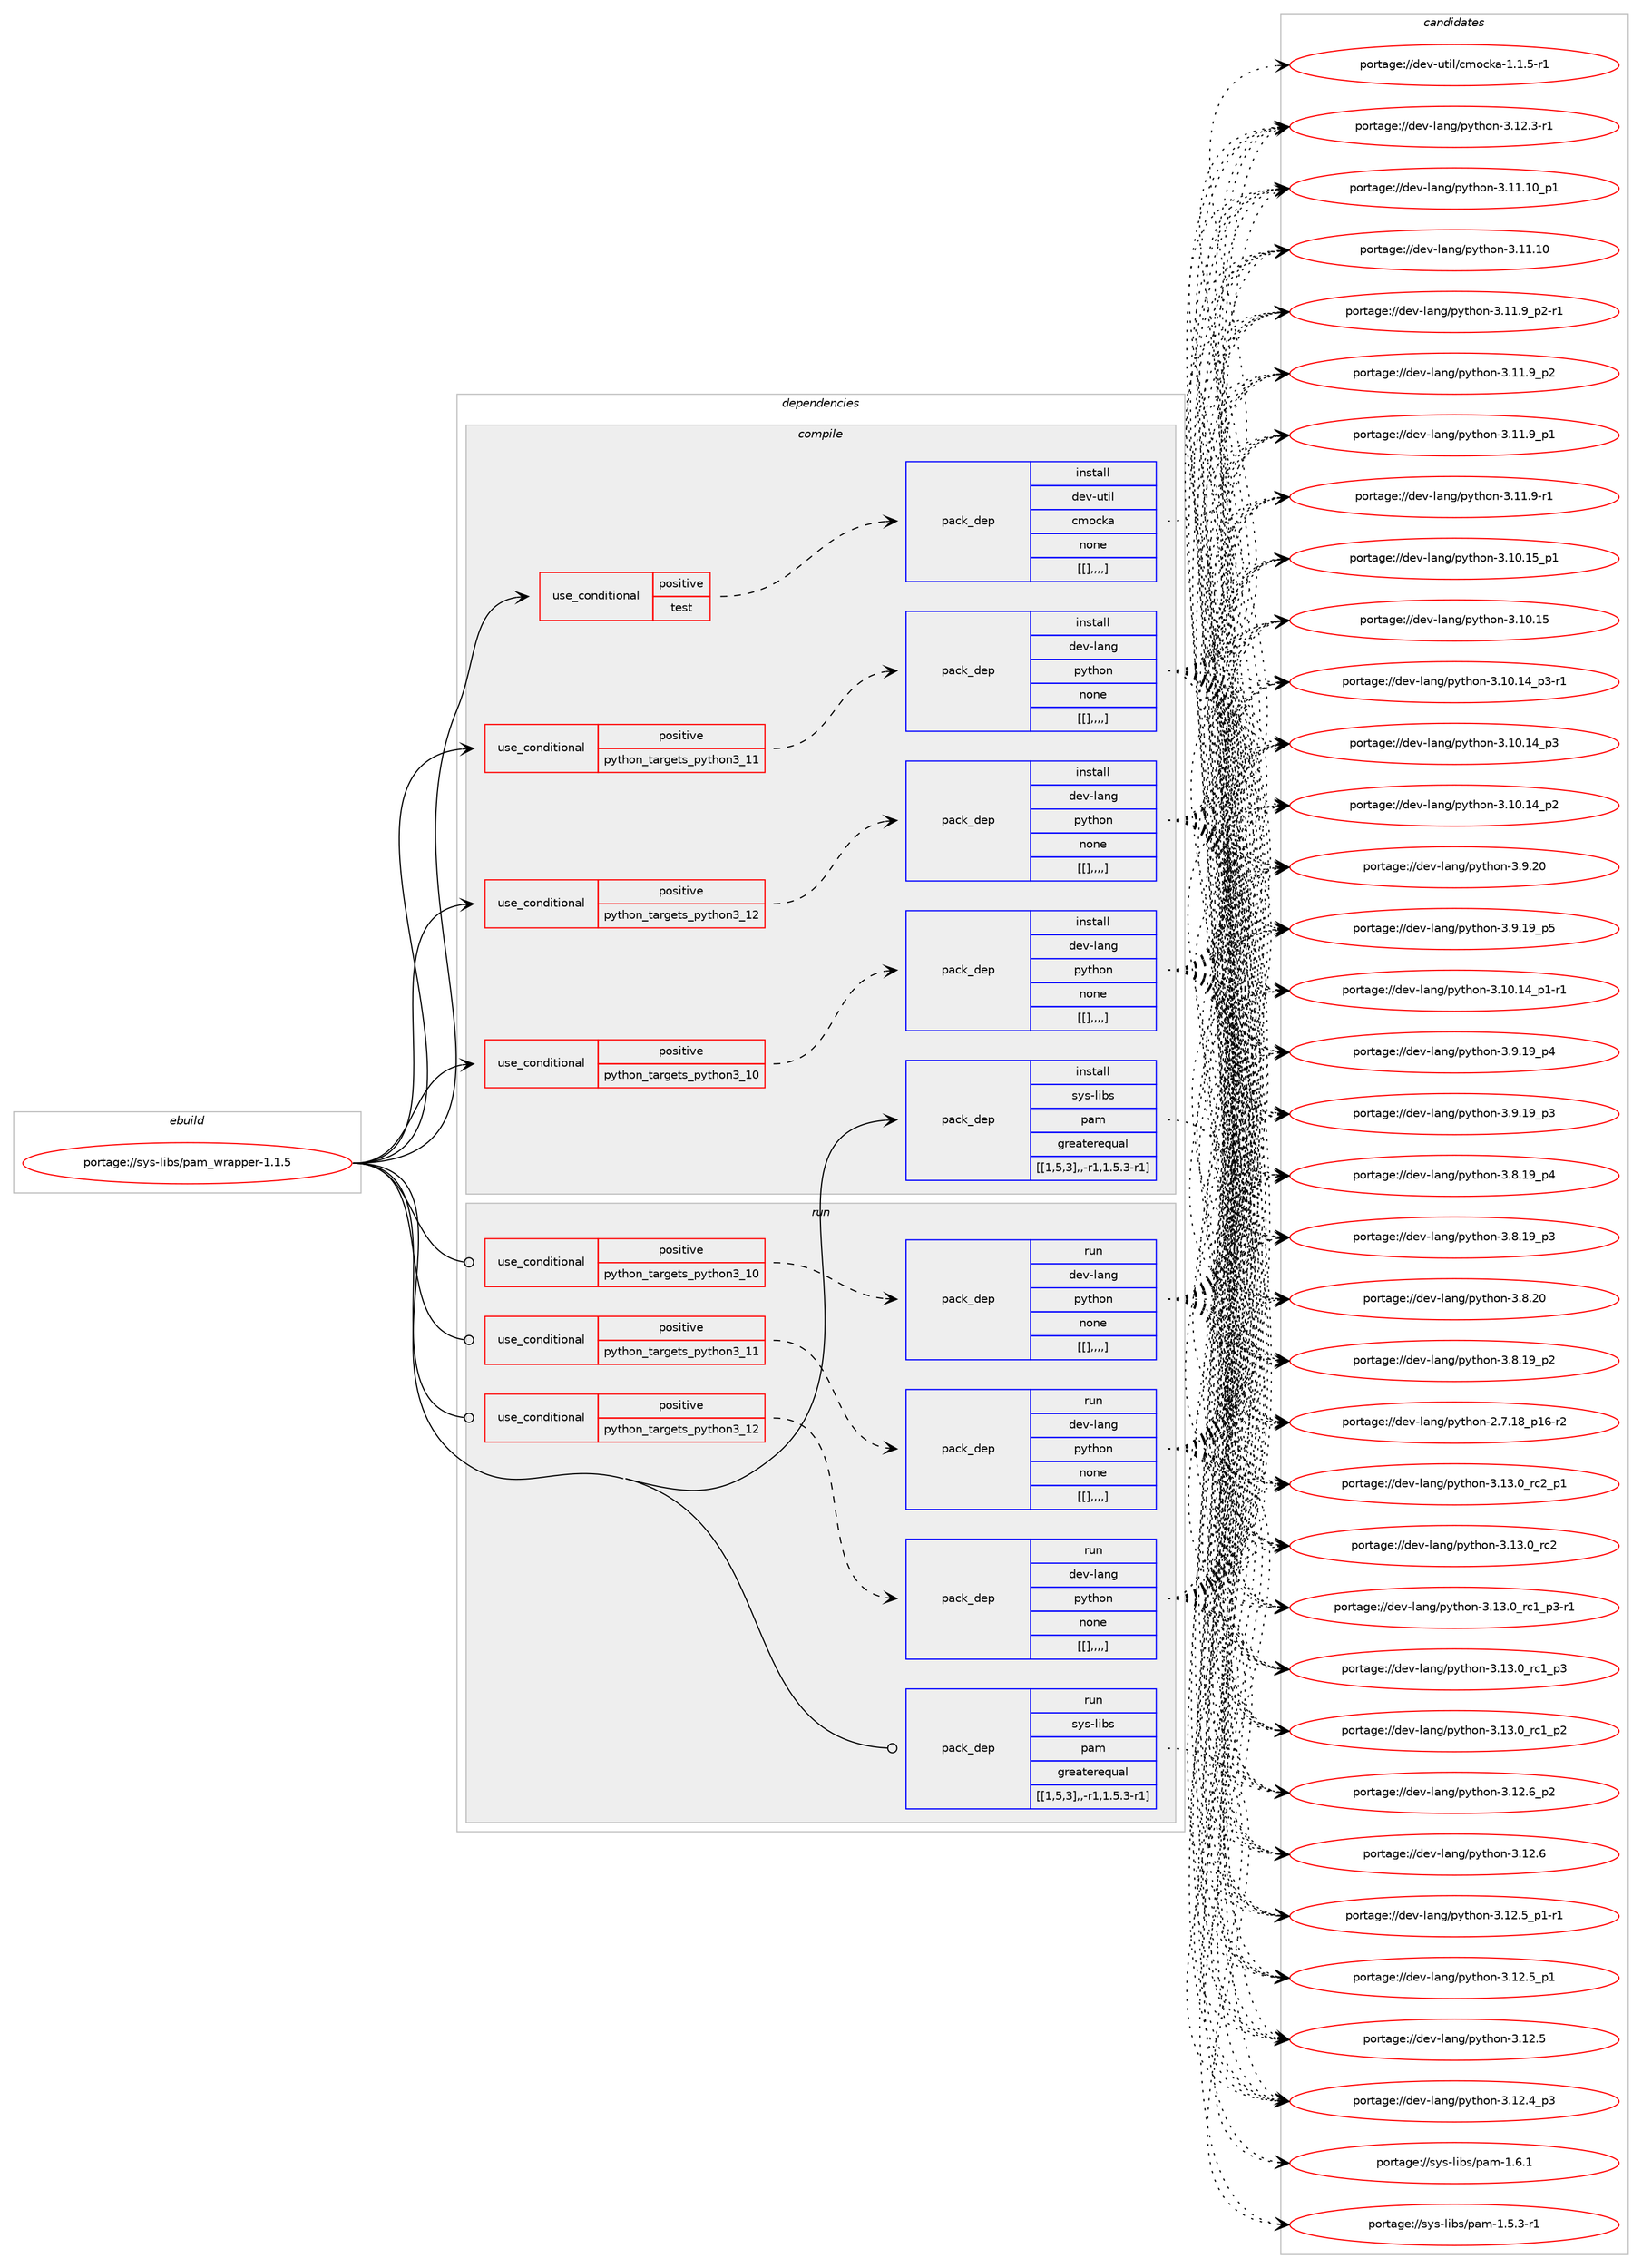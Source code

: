 digraph prolog {

# *************
# Graph options
# *************

newrank=true;
concentrate=true;
compound=true;
graph [rankdir=LR,fontname=Helvetica,fontsize=10,ranksep=1.5];#, ranksep=2.5, nodesep=0.2];
edge  [arrowhead=vee];
node  [fontname=Helvetica,fontsize=10];

# **********
# The ebuild
# **********

subgraph cluster_leftcol {
color=gray;
label=<<i>ebuild</i>>;
id [label="portage://sys-libs/pam_wrapper-1.1.5", color=red, width=4, href="../sys-libs/pam_wrapper-1.1.5.svg"];
}

# ****************
# The dependencies
# ****************

subgraph cluster_midcol {
color=gray;
label=<<i>dependencies</i>>;
subgraph cluster_compile {
fillcolor="#eeeeee";
style=filled;
label=<<i>compile</i>>;
subgraph cond10485 {
dependency28220 [label=<<TABLE BORDER="0" CELLBORDER="1" CELLSPACING="0" CELLPADDING="4"><TR><TD ROWSPAN="3" CELLPADDING="10">use_conditional</TD></TR><TR><TD>positive</TD></TR><TR><TD>python_targets_python3_10</TD></TR></TABLE>>, shape=none, color=red];
subgraph pack17657 {
dependency28221 [label=<<TABLE BORDER="0" CELLBORDER="1" CELLSPACING="0" CELLPADDING="4" WIDTH="220"><TR><TD ROWSPAN="6" CELLPADDING="30">pack_dep</TD></TR><TR><TD WIDTH="110">install</TD></TR><TR><TD>dev-lang</TD></TR><TR><TD>python</TD></TR><TR><TD>none</TD></TR><TR><TD>[[],,,,]</TD></TR></TABLE>>, shape=none, color=blue];
}
dependency28220:e -> dependency28221:w [weight=20,style="dashed",arrowhead="vee"];
}
id:e -> dependency28220:w [weight=20,style="solid",arrowhead="vee"];
subgraph cond10486 {
dependency28222 [label=<<TABLE BORDER="0" CELLBORDER="1" CELLSPACING="0" CELLPADDING="4"><TR><TD ROWSPAN="3" CELLPADDING="10">use_conditional</TD></TR><TR><TD>positive</TD></TR><TR><TD>python_targets_python3_11</TD></TR></TABLE>>, shape=none, color=red];
subgraph pack17658 {
dependency28223 [label=<<TABLE BORDER="0" CELLBORDER="1" CELLSPACING="0" CELLPADDING="4" WIDTH="220"><TR><TD ROWSPAN="6" CELLPADDING="30">pack_dep</TD></TR><TR><TD WIDTH="110">install</TD></TR><TR><TD>dev-lang</TD></TR><TR><TD>python</TD></TR><TR><TD>none</TD></TR><TR><TD>[[],,,,]</TD></TR></TABLE>>, shape=none, color=blue];
}
dependency28222:e -> dependency28223:w [weight=20,style="dashed",arrowhead="vee"];
}
id:e -> dependency28222:w [weight=20,style="solid",arrowhead="vee"];
subgraph cond10487 {
dependency28224 [label=<<TABLE BORDER="0" CELLBORDER="1" CELLSPACING="0" CELLPADDING="4"><TR><TD ROWSPAN="3" CELLPADDING="10">use_conditional</TD></TR><TR><TD>positive</TD></TR><TR><TD>python_targets_python3_12</TD></TR></TABLE>>, shape=none, color=red];
subgraph pack17659 {
dependency28225 [label=<<TABLE BORDER="0" CELLBORDER="1" CELLSPACING="0" CELLPADDING="4" WIDTH="220"><TR><TD ROWSPAN="6" CELLPADDING="30">pack_dep</TD></TR><TR><TD WIDTH="110">install</TD></TR><TR><TD>dev-lang</TD></TR><TR><TD>python</TD></TR><TR><TD>none</TD></TR><TR><TD>[[],,,,]</TD></TR></TABLE>>, shape=none, color=blue];
}
dependency28224:e -> dependency28225:w [weight=20,style="dashed",arrowhead="vee"];
}
id:e -> dependency28224:w [weight=20,style="solid",arrowhead="vee"];
subgraph cond10488 {
dependency28226 [label=<<TABLE BORDER="0" CELLBORDER="1" CELLSPACING="0" CELLPADDING="4"><TR><TD ROWSPAN="3" CELLPADDING="10">use_conditional</TD></TR><TR><TD>positive</TD></TR><TR><TD>test</TD></TR></TABLE>>, shape=none, color=red];
subgraph pack17660 {
dependency28227 [label=<<TABLE BORDER="0" CELLBORDER="1" CELLSPACING="0" CELLPADDING="4" WIDTH="220"><TR><TD ROWSPAN="6" CELLPADDING="30">pack_dep</TD></TR><TR><TD WIDTH="110">install</TD></TR><TR><TD>dev-util</TD></TR><TR><TD>cmocka</TD></TR><TR><TD>none</TD></TR><TR><TD>[[],,,,]</TD></TR></TABLE>>, shape=none, color=blue];
}
dependency28226:e -> dependency28227:w [weight=20,style="dashed",arrowhead="vee"];
}
id:e -> dependency28226:w [weight=20,style="solid",arrowhead="vee"];
subgraph pack17661 {
dependency28228 [label=<<TABLE BORDER="0" CELLBORDER="1" CELLSPACING="0" CELLPADDING="4" WIDTH="220"><TR><TD ROWSPAN="6" CELLPADDING="30">pack_dep</TD></TR><TR><TD WIDTH="110">install</TD></TR><TR><TD>sys-libs</TD></TR><TR><TD>pam</TD></TR><TR><TD>greaterequal</TD></TR><TR><TD>[[1,5,3],,-r1,1.5.3-r1]</TD></TR></TABLE>>, shape=none, color=blue];
}
id:e -> dependency28228:w [weight=20,style="solid",arrowhead="vee"];
}
subgraph cluster_compileandrun {
fillcolor="#eeeeee";
style=filled;
label=<<i>compile and run</i>>;
}
subgraph cluster_run {
fillcolor="#eeeeee";
style=filled;
label=<<i>run</i>>;
subgraph cond10489 {
dependency28229 [label=<<TABLE BORDER="0" CELLBORDER="1" CELLSPACING="0" CELLPADDING="4"><TR><TD ROWSPAN="3" CELLPADDING="10">use_conditional</TD></TR><TR><TD>positive</TD></TR><TR><TD>python_targets_python3_10</TD></TR></TABLE>>, shape=none, color=red];
subgraph pack17662 {
dependency28230 [label=<<TABLE BORDER="0" CELLBORDER="1" CELLSPACING="0" CELLPADDING="4" WIDTH="220"><TR><TD ROWSPAN="6" CELLPADDING="30">pack_dep</TD></TR><TR><TD WIDTH="110">run</TD></TR><TR><TD>dev-lang</TD></TR><TR><TD>python</TD></TR><TR><TD>none</TD></TR><TR><TD>[[],,,,]</TD></TR></TABLE>>, shape=none, color=blue];
}
dependency28229:e -> dependency28230:w [weight=20,style="dashed",arrowhead="vee"];
}
id:e -> dependency28229:w [weight=20,style="solid",arrowhead="odot"];
subgraph cond10490 {
dependency28231 [label=<<TABLE BORDER="0" CELLBORDER="1" CELLSPACING="0" CELLPADDING="4"><TR><TD ROWSPAN="3" CELLPADDING="10">use_conditional</TD></TR><TR><TD>positive</TD></TR><TR><TD>python_targets_python3_11</TD></TR></TABLE>>, shape=none, color=red];
subgraph pack17663 {
dependency28232 [label=<<TABLE BORDER="0" CELLBORDER="1" CELLSPACING="0" CELLPADDING="4" WIDTH="220"><TR><TD ROWSPAN="6" CELLPADDING="30">pack_dep</TD></TR><TR><TD WIDTH="110">run</TD></TR><TR><TD>dev-lang</TD></TR><TR><TD>python</TD></TR><TR><TD>none</TD></TR><TR><TD>[[],,,,]</TD></TR></TABLE>>, shape=none, color=blue];
}
dependency28231:e -> dependency28232:w [weight=20,style="dashed",arrowhead="vee"];
}
id:e -> dependency28231:w [weight=20,style="solid",arrowhead="odot"];
subgraph cond10491 {
dependency28233 [label=<<TABLE BORDER="0" CELLBORDER="1" CELLSPACING="0" CELLPADDING="4"><TR><TD ROWSPAN="3" CELLPADDING="10">use_conditional</TD></TR><TR><TD>positive</TD></TR><TR><TD>python_targets_python3_12</TD></TR></TABLE>>, shape=none, color=red];
subgraph pack17664 {
dependency28234 [label=<<TABLE BORDER="0" CELLBORDER="1" CELLSPACING="0" CELLPADDING="4" WIDTH="220"><TR><TD ROWSPAN="6" CELLPADDING="30">pack_dep</TD></TR><TR><TD WIDTH="110">run</TD></TR><TR><TD>dev-lang</TD></TR><TR><TD>python</TD></TR><TR><TD>none</TD></TR><TR><TD>[[],,,,]</TD></TR></TABLE>>, shape=none, color=blue];
}
dependency28233:e -> dependency28234:w [weight=20,style="dashed",arrowhead="vee"];
}
id:e -> dependency28233:w [weight=20,style="solid",arrowhead="odot"];
subgraph pack17665 {
dependency28235 [label=<<TABLE BORDER="0" CELLBORDER="1" CELLSPACING="0" CELLPADDING="4" WIDTH="220"><TR><TD ROWSPAN="6" CELLPADDING="30">pack_dep</TD></TR><TR><TD WIDTH="110">run</TD></TR><TR><TD>sys-libs</TD></TR><TR><TD>pam</TD></TR><TR><TD>greaterequal</TD></TR><TR><TD>[[1,5,3],,-r1,1.5.3-r1]</TD></TR></TABLE>>, shape=none, color=blue];
}
id:e -> dependency28235:w [weight=20,style="solid",arrowhead="odot"];
}
}

# **************
# The candidates
# **************

subgraph cluster_choices {
rank=same;
color=gray;
label=<<i>candidates</i>>;

subgraph choice17657 {
color=black;
nodesep=1;
choice100101118451089711010347112121116104111110455146495146489511499509511249 [label="portage://dev-lang/python-3.13.0_rc2_p1", color=red, width=4,href="../dev-lang/python-3.13.0_rc2_p1.svg"];
choice10010111845108971101034711212111610411111045514649514648951149950 [label="portage://dev-lang/python-3.13.0_rc2", color=red, width=4,href="../dev-lang/python-3.13.0_rc2.svg"];
choice1001011184510897110103471121211161041111104551464951464895114994995112514511449 [label="portage://dev-lang/python-3.13.0_rc1_p3-r1", color=red, width=4,href="../dev-lang/python-3.13.0_rc1_p3-r1.svg"];
choice100101118451089711010347112121116104111110455146495146489511499499511251 [label="portage://dev-lang/python-3.13.0_rc1_p3", color=red, width=4,href="../dev-lang/python-3.13.0_rc1_p3.svg"];
choice100101118451089711010347112121116104111110455146495146489511499499511250 [label="portage://dev-lang/python-3.13.0_rc1_p2", color=red, width=4,href="../dev-lang/python-3.13.0_rc1_p2.svg"];
choice100101118451089711010347112121116104111110455146495046549511250 [label="portage://dev-lang/python-3.12.6_p2", color=red, width=4,href="../dev-lang/python-3.12.6_p2.svg"];
choice10010111845108971101034711212111610411111045514649504654 [label="portage://dev-lang/python-3.12.6", color=red, width=4,href="../dev-lang/python-3.12.6.svg"];
choice1001011184510897110103471121211161041111104551464950465395112494511449 [label="portage://dev-lang/python-3.12.5_p1-r1", color=red, width=4,href="../dev-lang/python-3.12.5_p1-r1.svg"];
choice100101118451089711010347112121116104111110455146495046539511249 [label="portage://dev-lang/python-3.12.5_p1", color=red, width=4,href="../dev-lang/python-3.12.5_p1.svg"];
choice10010111845108971101034711212111610411111045514649504653 [label="portage://dev-lang/python-3.12.5", color=red, width=4,href="../dev-lang/python-3.12.5.svg"];
choice100101118451089711010347112121116104111110455146495046529511251 [label="portage://dev-lang/python-3.12.4_p3", color=red, width=4,href="../dev-lang/python-3.12.4_p3.svg"];
choice100101118451089711010347112121116104111110455146495046514511449 [label="portage://dev-lang/python-3.12.3-r1", color=red, width=4,href="../dev-lang/python-3.12.3-r1.svg"];
choice10010111845108971101034711212111610411111045514649494649489511249 [label="portage://dev-lang/python-3.11.10_p1", color=red, width=4,href="../dev-lang/python-3.11.10_p1.svg"];
choice1001011184510897110103471121211161041111104551464949464948 [label="portage://dev-lang/python-3.11.10", color=red, width=4,href="../dev-lang/python-3.11.10.svg"];
choice1001011184510897110103471121211161041111104551464949465795112504511449 [label="portage://dev-lang/python-3.11.9_p2-r1", color=red, width=4,href="../dev-lang/python-3.11.9_p2-r1.svg"];
choice100101118451089711010347112121116104111110455146494946579511250 [label="portage://dev-lang/python-3.11.9_p2", color=red, width=4,href="../dev-lang/python-3.11.9_p2.svg"];
choice100101118451089711010347112121116104111110455146494946579511249 [label="portage://dev-lang/python-3.11.9_p1", color=red, width=4,href="../dev-lang/python-3.11.9_p1.svg"];
choice100101118451089711010347112121116104111110455146494946574511449 [label="portage://dev-lang/python-3.11.9-r1", color=red, width=4,href="../dev-lang/python-3.11.9-r1.svg"];
choice10010111845108971101034711212111610411111045514649484649539511249 [label="portage://dev-lang/python-3.10.15_p1", color=red, width=4,href="../dev-lang/python-3.10.15_p1.svg"];
choice1001011184510897110103471121211161041111104551464948464953 [label="portage://dev-lang/python-3.10.15", color=red, width=4,href="../dev-lang/python-3.10.15.svg"];
choice100101118451089711010347112121116104111110455146494846495295112514511449 [label="portage://dev-lang/python-3.10.14_p3-r1", color=red, width=4,href="../dev-lang/python-3.10.14_p3-r1.svg"];
choice10010111845108971101034711212111610411111045514649484649529511251 [label="portage://dev-lang/python-3.10.14_p3", color=red, width=4,href="../dev-lang/python-3.10.14_p3.svg"];
choice10010111845108971101034711212111610411111045514649484649529511250 [label="portage://dev-lang/python-3.10.14_p2", color=red, width=4,href="../dev-lang/python-3.10.14_p2.svg"];
choice100101118451089711010347112121116104111110455146494846495295112494511449 [label="portage://dev-lang/python-3.10.14_p1-r1", color=red, width=4,href="../dev-lang/python-3.10.14_p1-r1.svg"];
choice10010111845108971101034711212111610411111045514657465048 [label="portage://dev-lang/python-3.9.20", color=red, width=4,href="../dev-lang/python-3.9.20.svg"];
choice100101118451089711010347112121116104111110455146574649579511253 [label="portage://dev-lang/python-3.9.19_p5", color=red, width=4,href="../dev-lang/python-3.9.19_p5.svg"];
choice100101118451089711010347112121116104111110455146574649579511252 [label="portage://dev-lang/python-3.9.19_p4", color=red, width=4,href="../dev-lang/python-3.9.19_p4.svg"];
choice100101118451089711010347112121116104111110455146574649579511251 [label="portage://dev-lang/python-3.9.19_p3", color=red, width=4,href="../dev-lang/python-3.9.19_p3.svg"];
choice10010111845108971101034711212111610411111045514656465048 [label="portage://dev-lang/python-3.8.20", color=red, width=4,href="../dev-lang/python-3.8.20.svg"];
choice100101118451089711010347112121116104111110455146564649579511252 [label="portage://dev-lang/python-3.8.19_p4", color=red, width=4,href="../dev-lang/python-3.8.19_p4.svg"];
choice100101118451089711010347112121116104111110455146564649579511251 [label="portage://dev-lang/python-3.8.19_p3", color=red, width=4,href="../dev-lang/python-3.8.19_p3.svg"];
choice100101118451089711010347112121116104111110455146564649579511250 [label="portage://dev-lang/python-3.8.19_p2", color=red, width=4,href="../dev-lang/python-3.8.19_p2.svg"];
choice100101118451089711010347112121116104111110455046554649569511249544511450 [label="portage://dev-lang/python-2.7.18_p16-r2", color=red, width=4,href="../dev-lang/python-2.7.18_p16-r2.svg"];
dependency28221:e -> choice100101118451089711010347112121116104111110455146495146489511499509511249:w [style=dotted,weight="100"];
dependency28221:e -> choice10010111845108971101034711212111610411111045514649514648951149950:w [style=dotted,weight="100"];
dependency28221:e -> choice1001011184510897110103471121211161041111104551464951464895114994995112514511449:w [style=dotted,weight="100"];
dependency28221:e -> choice100101118451089711010347112121116104111110455146495146489511499499511251:w [style=dotted,weight="100"];
dependency28221:e -> choice100101118451089711010347112121116104111110455146495146489511499499511250:w [style=dotted,weight="100"];
dependency28221:e -> choice100101118451089711010347112121116104111110455146495046549511250:w [style=dotted,weight="100"];
dependency28221:e -> choice10010111845108971101034711212111610411111045514649504654:w [style=dotted,weight="100"];
dependency28221:e -> choice1001011184510897110103471121211161041111104551464950465395112494511449:w [style=dotted,weight="100"];
dependency28221:e -> choice100101118451089711010347112121116104111110455146495046539511249:w [style=dotted,weight="100"];
dependency28221:e -> choice10010111845108971101034711212111610411111045514649504653:w [style=dotted,weight="100"];
dependency28221:e -> choice100101118451089711010347112121116104111110455146495046529511251:w [style=dotted,weight="100"];
dependency28221:e -> choice100101118451089711010347112121116104111110455146495046514511449:w [style=dotted,weight="100"];
dependency28221:e -> choice10010111845108971101034711212111610411111045514649494649489511249:w [style=dotted,weight="100"];
dependency28221:e -> choice1001011184510897110103471121211161041111104551464949464948:w [style=dotted,weight="100"];
dependency28221:e -> choice1001011184510897110103471121211161041111104551464949465795112504511449:w [style=dotted,weight="100"];
dependency28221:e -> choice100101118451089711010347112121116104111110455146494946579511250:w [style=dotted,weight="100"];
dependency28221:e -> choice100101118451089711010347112121116104111110455146494946579511249:w [style=dotted,weight="100"];
dependency28221:e -> choice100101118451089711010347112121116104111110455146494946574511449:w [style=dotted,weight="100"];
dependency28221:e -> choice10010111845108971101034711212111610411111045514649484649539511249:w [style=dotted,weight="100"];
dependency28221:e -> choice1001011184510897110103471121211161041111104551464948464953:w [style=dotted,weight="100"];
dependency28221:e -> choice100101118451089711010347112121116104111110455146494846495295112514511449:w [style=dotted,weight="100"];
dependency28221:e -> choice10010111845108971101034711212111610411111045514649484649529511251:w [style=dotted,weight="100"];
dependency28221:e -> choice10010111845108971101034711212111610411111045514649484649529511250:w [style=dotted,weight="100"];
dependency28221:e -> choice100101118451089711010347112121116104111110455146494846495295112494511449:w [style=dotted,weight="100"];
dependency28221:e -> choice10010111845108971101034711212111610411111045514657465048:w [style=dotted,weight="100"];
dependency28221:e -> choice100101118451089711010347112121116104111110455146574649579511253:w [style=dotted,weight="100"];
dependency28221:e -> choice100101118451089711010347112121116104111110455146574649579511252:w [style=dotted,weight="100"];
dependency28221:e -> choice100101118451089711010347112121116104111110455146574649579511251:w [style=dotted,weight="100"];
dependency28221:e -> choice10010111845108971101034711212111610411111045514656465048:w [style=dotted,weight="100"];
dependency28221:e -> choice100101118451089711010347112121116104111110455146564649579511252:w [style=dotted,weight="100"];
dependency28221:e -> choice100101118451089711010347112121116104111110455146564649579511251:w [style=dotted,weight="100"];
dependency28221:e -> choice100101118451089711010347112121116104111110455146564649579511250:w [style=dotted,weight="100"];
dependency28221:e -> choice100101118451089711010347112121116104111110455046554649569511249544511450:w [style=dotted,weight="100"];
}
subgraph choice17658 {
color=black;
nodesep=1;
choice100101118451089711010347112121116104111110455146495146489511499509511249 [label="portage://dev-lang/python-3.13.0_rc2_p1", color=red, width=4,href="../dev-lang/python-3.13.0_rc2_p1.svg"];
choice10010111845108971101034711212111610411111045514649514648951149950 [label="portage://dev-lang/python-3.13.0_rc2", color=red, width=4,href="../dev-lang/python-3.13.0_rc2.svg"];
choice1001011184510897110103471121211161041111104551464951464895114994995112514511449 [label="portage://dev-lang/python-3.13.0_rc1_p3-r1", color=red, width=4,href="../dev-lang/python-3.13.0_rc1_p3-r1.svg"];
choice100101118451089711010347112121116104111110455146495146489511499499511251 [label="portage://dev-lang/python-3.13.0_rc1_p3", color=red, width=4,href="../dev-lang/python-3.13.0_rc1_p3.svg"];
choice100101118451089711010347112121116104111110455146495146489511499499511250 [label="portage://dev-lang/python-3.13.0_rc1_p2", color=red, width=4,href="../dev-lang/python-3.13.0_rc1_p2.svg"];
choice100101118451089711010347112121116104111110455146495046549511250 [label="portage://dev-lang/python-3.12.6_p2", color=red, width=4,href="../dev-lang/python-3.12.6_p2.svg"];
choice10010111845108971101034711212111610411111045514649504654 [label="portage://dev-lang/python-3.12.6", color=red, width=4,href="../dev-lang/python-3.12.6.svg"];
choice1001011184510897110103471121211161041111104551464950465395112494511449 [label="portage://dev-lang/python-3.12.5_p1-r1", color=red, width=4,href="../dev-lang/python-3.12.5_p1-r1.svg"];
choice100101118451089711010347112121116104111110455146495046539511249 [label="portage://dev-lang/python-3.12.5_p1", color=red, width=4,href="../dev-lang/python-3.12.5_p1.svg"];
choice10010111845108971101034711212111610411111045514649504653 [label="portage://dev-lang/python-3.12.5", color=red, width=4,href="../dev-lang/python-3.12.5.svg"];
choice100101118451089711010347112121116104111110455146495046529511251 [label="portage://dev-lang/python-3.12.4_p3", color=red, width=4,href="../dev-lang/python-3.12.4_p3.svg"];
choice100101118451089711010347112121116104111110455146495046514511449 [label="portage://dev-lang/python-3.12.3-r1", color=red, width=4,href="../dev-lang/python-3.12.3-r1.svg"];
choice10010111845108971101034711212111610411111045514649494649489511249 [label="portage://dev-lang/python-3.11.10_p1", color=red, width=4,href="../dev-lang/python-3.11.10_p1.svg"];
choice1001011184510897110103471121211161041111104551464949464948 [label="portage://dev-lang/python-3.11.10", color=red, width=4,href="../dev-lang/python-3.11.10.svg"];
choice1001011184510897110103471121211161041111104551464949465795112504511449 [label="portage://dev-lang/python-3.11.9_p2-r1", color=red, width=4,href="../dev-lang/python-3.11.9_p2-r1.svg"];
choice100101118451089711010347112121116104111110455146494946579511250 [label="portage://dev-lang/python-3.11.9_p2", color=red, width=4,href="../dev-lang/python-3.11.9_p2.svg"];
choice100101118451089711010347112121116104111110455146494946579511249 [label="portage://dev-lang/python-3.11.9_p1", color=red, width=4,href="../dev-lang/python-3.11.9_p1.svg"];
choice100101118451089711010347112121116104111110455146494946574511449 [label="portage://dev-lang/python-3.11.9-r1", color=red, width=4,href="../dev-lang/python-3.11.9-r1.svg"];
choice10010111845108971101034711212111610411111045514649484649539511249 [label="portage://dev-lang/python-3.10.15_p1", color=red, width=4,href="../dev-lang/python-3.10.15_p1.svg"];
choice1001011184510897110103471121211161041111104551464948464953 [label="portage://dev-lang/python-3.10.15", color=red, width=4,href="../dev-lang/python-3.10.15.svg"];
choice100101118451089711010347112121116104111110455146494846495295112514511449 [label="portage://dev-lang/python-3.10.14_p3-r1", color=red, width=4,href="../dev-lang/python-3.10.14_p3-r1.svg"];
choice10010111845108971101034711212111610411111045514649484649529511251 [label="portage://dev-lang/python-3.10.14_p3", color=red, width=4,href="../dev-lang/python-3.10.14_p3.svg"];
choice10010111845108971101034711212111610411111045514649484649529511250 [label="portage://dev-lang/python-3.10.14_p2", color=red, width=4,href="../dev-lang/python-3.10.14_p2.svg"];
choice100101118451089711010347112121116104111110455146494846495295112494511449 [label="portage://dev-lang/python-3.10.14_p1-r1", color=red, width=4,href="../dev-lang/python-3.10.14_p1-r1.svg"];
choice10010111845108971101034711212111610411111045514657465048 [label="portage://dev-lang/python-3.9.20", color=red, width=4,href="../dev-lang/python-3.9.20.svg"];
choice100101118451089711010347112121116104111110455146574649579511253 [label="portage://dev-lang/python-3.9.19_p5", color=red, width=4,href="../dev-lang/python-3.9.19_p5.svg"];
choice100101118451089711010347112121116104111110455146574649579511252 [label="portage://dev-lang/python-3.9.19_p4", color=red, width=4,href="../dev-lang/python-3.9.19_p4.svg"];
choice100101118451089711010347112121116104111110455146574649579511251 [label="portage://dev-lang/python-3.9.19_p3", color=red, width=4,href="../dev-lang/python-3.9.19_p3.svg"];
choice10010111845108971101034711212111610411111045514656465048 [label="portage://dev-lang/python-3.8.20", color=red, width=4,href="../dev-lang/python-3.8.20.svg"];
choice100101118451089711010347112121116104111110455146564649579511252 [label="portage://dev-lang/python-3.8.19_p4", color=red, width=4,href="../dev-lang/python-3.8.19_p4.svg"];
choice100101118451089711010347112121116104111110455146564649579511251 [label="portage://dev-lang/python-3.8.19_p3", color=red, width=4,href="../dev-lang/python-3.8.19_p3.svg"];
choice100101118451089711010347112121116104111110455146564649579511250 [label="portage://dev-lang/python-3.8.19_p2", color=red, width=4,href="../dev-lang/python-3.8.19_p2.svg"];
choice100101118451089711010347112121116104111110455046554649569511249544511450 [label="portage://dev-lang/python-2.7.18_p16-r2", color=red, width=4,href="../dev-lang/python-2.7.18_p16-r2.svg"];
dependency28223:e -> choice100101118451089711010347112121116104111110455146495146489511499509511249:w [style=dotted,weight="100"];
dependency28223:e -> choice10010111845108971101034711212111610411111045514649514648951149950:w [style=dotted,weight="100"];
dependency28223:e -> choice1001011184510897110103471121211161041111104551464951464895114994995112514511449:w [style=dotted,weight="100"];
dependency28223:e -> choice100101118451089711010347112121116104111110455146495146489511499499511251:w [style=dotted,weight="100"];
dependency28223:e -> choice100101118451089711010347112121116104111110455146495146489511499499511250:w [style=dotted,weight="100"];
dependency28223:e -> choice100101118451089711010347112121116104111110455146495046549511250:w [style=dotted,weight="100"];
dependency28223:e -> choice10010111845108971101034711212111610411111045514649504654:w [style=dotted,weight="100"];
dependency28223:e -> choice1001011184510897110103471121211161041111104551464950465395112494511449:w [style=dotted,weight="100"];
dependency28223:e -> choice100101118451089711010347112121116104111110455146495046539511249:w [style=dotted,weight="100"];
dependency28223:e -> choice10010111845108971101034711212111610411111045514649504653:w [style=dotted,weight="100"];
dependency28223:e -> choice100101118451089711010347112121116104111110455146495046529511251:w [style=dotted,weight="100"];
dependency28223:e -> choice100101118451089711010347112121116104111110455146495046514511449:w [style=dotted,weight="100"];
dependency28223:e -> choice10010111845108971101034711212111610411111045514649494649489511249:w [style=dotted,weight="100"];
dependency28223:e -> choice1001011184510897110103471121211161041111104551464949464948:w [style=dotted,weight="100"];
dependency28223:e -> choice1001011184510897110103471121211161041111104551464949465795112504511449:w [style=dotted,weight="100"];
dependency28223:e -> choice100101118451089711010347112121116104111110455146494946579511250:w [style=dotted,weight="100"];
dependency28223:e -> choice100101118451089711010347112121116104111110455146494946579511249:w [style=dotted,weight="100"];
dependency28223:e -> choice100101118451089711010347112121116104111110455146494946574511449:w [style=dotted,weight="100"];
dependency28223:e -> choice10010111845108971101034711212111610411111045514649484649539511249:w [style=dotted,weight="100"];
dependency28223:e -> choice1001011184510897110103471121211161041111104551464948464953:w [style=dotted,weight="100"];
dependency28223:e -> choice100101118451089711010347112121116104111110455146494846495295112514511449:w [style=dotted,weight="100"];
dependency28223:e -> choice10010111845108971101034711212111610411111045514649484649529511251:w [style=dotted,weight="100"];
dependency28223:e -> choice10010111845108971101034711212111610411111045514649484649529511250:w [style=dotted,weight="100"];
dependency28223:e -> choice100101118451089711010347112121116104111110455146494846495295112494511449:w [style=dotted,weight="100"];
dependency28223:e -> choice10010111845108971101034711212111610411111045514657465048:w [style=dotted,weight="100"];
dependency28223:e -> choice100101118451089711010347112121116104111110455146574649579511253:w [style=dotted,weight="100"];
dependency28223:e -> choice100101118451089711010347112121116104111110455146574649579511252:w [style=dotted,weight="100"];
dependency28223:e -> choice100101118451089711010347112121116104111110455146574649579511251:w [style=dotted,weight="100"];
dependency28223:e -> choice10010111845108971101034711212111610411111045514656465048:w [style=dotted,weight="100"];
dependency28223:e -> choice100101118451089711010347112121116104111110455146564649579511252:w [style=dotted,weight="100"];
dependency28223:e -> choice100101118451089711010347112121116104111110455146564649579511251:w [style=dotted,weight="100"];
dependency28223:e -> choice100101118451089711010347112121116104111110455146564649579511250:w [style=dotted,weight="100"];
dependency28223:e -> choice100101118451089711010347112121116104111110455046554649569511249544511450:w [style=dotted,weight="100"];
}
subgraph choice17659 {
color=black;
nodesep=1;
choice100101118451089711010347112121116104111110455146495146489511499509511249 [label="portage://dev-lang/python-3.13.0_rc2_p1", color=red, width=4,href="../dev-lang/python-3.13.0_rc2_p1.svg"];
choice10010111845108971101034711212111610411111045514649514648951149950 [label="portage://dev-lang/python-3.13.0_rc2", color=red, width=4,href="../dev-lang/python-3.13.0_rc2.svg"];
choice1001011184510897110103471121211161041111104551464951464895114994995112514511449 [label="portage://dev-lang/python-3.13.0_rc1_p3-r1", color=red, width=4,href="../dev-lang/python-3.13.0_rc1_p3-r1.svg"];
choice100101118451089711010347112121116104111110455146495146489511499499511251 [label="portage://dev-lang/python-3.13.0_rc1_p3", color=red, width=4,href="../dev-lang/python-3.13.0_rc1_p3.svg"];
choice100101118451089711010347112121116104111110455146495146489511499499511250 [label="portage://dev-lang/python-3.13.0_rc1_p2", color=red, width=4,href="../dev-lang/python-3.13.0_rc1_p2.svg"];
choice100101118451089711010347112121116104111110455146495046549511250 [label="portage://dev-lang/python-3.12.6_p2", color=red, width=4,href="../dev-lang/python-3.12.6_p2.svg"];
choice10010111845108971101034711212111610411111045514649504654 [label="portage://dev-lang/python-3.12.6", color=red, width=4,href="../dev-lang/python-3.12.6.svg"];
choice1001011184510897110103471121211161041111104551464950465395112494511449 [label="portage://dev-lang/python-3.12.5_p1-r1", color=red, width=4,href="../dev-lang/python-3.12.5_p1-r1.svg"];
choice100101118451089711010347112121116104111110455146495046539511249 [label="portage://dev-lang/python-3.12.5_p1", color=red, width=4,href="../dev-lang/python-3.12.5_p1.svg"];
choice10010111845108971101034711212111610411111045514649504653 [label="portage://dev-lang/python-3.12.5", color=red, width=4,href="../dev-lang/python-3.12.5.svg"];
choice100101118451089711010347112121116104111110455146495046529511251 [label="portage://dev-lang/python-3.12.4_p3", color=red, width=4,href="../dev-lang/python-3.12.4_p3.svg"];
choice100101118451089711010347112121116104111110455146495046514511449 [label="portage://dev-lang/python-3.12.3-r1", color=red, width=4,href="../dev-lang/python-3.12.3-r1.svg"];
choice10010111845108971101034711212111610411111045514649494649489511249 [label="portage://dev-lang/python-3.11.10_p1", color=red, width=4,href="../dev-lang/python-3.11.10_p1.svg"];
choice1001011184510897110103471121211161041111104551464949464948 [label="portage://dev-lang/python-3.11.10", color=red, width=4,href="../dev-lang/python-3.11.10.svg"];
choice1001011184510897110103471121211161041111104551464949465795112504511449 [label="portage://dev-lang/python-3.11.9_p2-r1", color=red, width=4,href="../dev-lang/python-3.11.9_p2-r1.svg"];
choice100101118451089711010347112121116104111110455146494946579511250 [label="portage://dev-lang/python-3.11.9_p2", color=red, width=4,href="../dev-lang/python-3.11.9_p2.svg"];
choice100101118451089711010347112121116104111110455146494946579511249 [label="portage://dev-lang/python-3.11.9_p1", color=red, width=4,href="../dev-lang/python-3.11.9_p1.svg"];
choice100101118451089711010347112121116104111110455146494946574511449 [label="portage://dev-lang/python-3.11.9-r1", color=red, width=4,href="../dev-lang/python-3.11.9-r1.svg"];
choice10010111845108971101034711212111610411111045514649484649539511249 [label="portage://dev-lang/python-3.10.15_p1", color=red, width=4,href="../dev-lang/python-3.10.15_p1.svg"];
choice1001011184510897110103471121211161041111104551464948464953 [label="portage://dev-lang/python-3.10.15", color=red, width=4,href="../dev-lang/python-3.10.15.svg"];
choice100101118451089711010347112121116104111110455146494846495295112514511449 [label="portage://dev-lang/python-3.10.14_p3-r1", color=red, width=4,href="../dev-lang/python-3.10.14_p3-r1.svg"];
choice10010111845108971101034711212111610411111045514649484649529511251 [label="portage://dev-lang/python-3.10.14_p3", color=red, width=4,href="../dev-lang/python-3.10.14_p3.svg"];
choice10010111845108971101034711212111610411111045514649484649529511250 [label="portage://dev-lang/python-3.10.14_p2", color=red, width=4,href="../dev-lang/python-3.10.14_p2.svg"];
choice100101118451089711010347112121116104111110455146494846495295112494511449 [label="portage://dev-lang/python-3.10.14_p1-r1", color=red, width=4,href="../dev-lang/python-3.10.14_p1-r1.svg"];
choice10010111845108971101034711212111610411111045514657465048 [label="portage://dev-lang/python-3.9.20", color=red, width=4,href="../dev-lang/python-3.9.20.svg"];
choice100101118451089711010347112121116104111110455146574649579511253 [label="portage://dev-lang/python-3.9.19_p5", color=red, width=4,href="../dev-lang/python-3.9.19_p5.svg"];
choice100101118451089711010347112121116104111110455146574649579511252 [label="portage://dev-lang/python-3.9.19_p4", color=red, width=4,href="../dev-lang/python-3.9.19_p4.svg"];
choice100101118451089711010347112121116104111110455146574649579511251 [label="portage://dev-lang/python-3.9.19_p3", color=red, width=4,href="../dev-lang/python-3.9.19_p3.svg"];
choice10010111845108971101034711212111610411111045514656465048 [label="portage://dev-lang/python-3.8.20", color=red, width=4,href="../dev-lang/python-3.8.20.svg"];
choice100101118451089711010347112121116104111110455146564649579511252 [label="portage://dev-lang/python-3.8.19_p4", color=red, width=4,href="../dev-lang/python-3.8.19_p4.svg"];
choice100101118451089711010347112121116104111110455146564649579511251 [label="portage://dev-lang/python-3.8.19_p3", color=red, width=4,href="../dev-lang/python-3.8.19_p3.svg"];
choice100101118451089711010347112121116104111110455146564649579511250 [label="portage://dev-lang/python-3.8.19_p2", color=red, width=4,href="../dev-lang/python-3.8.19_p2.svg"];
choice100101118451089711010347112121116104111110455046554649569511249544511450 [label="portage://dev-lang/python-2.7.18_p16-r2", color=red, width=4,href="../dev-lang/python-2.7.18_p16-r2.svg"];
dependency28225:e -> choice100101118451089711010347112121116104111110455146495146489511499509511249:w [style=dotted,weight="100"];
dependency28225:e -> choice10010111845108971101034711212111610411111045514649514648951149950:w [style=dotted,weight="100"];
dependency28225:e -> choice1001011184510897110103471121211161041111104551464951464895114994995112514511449:w [style=dotted,weight="100"];
dependency28225:e -> choice100101118451089711010347112121116104111110455146495146489511499499511251:w [style=dotted,weight="100"];
dependency28225:e -> choice100101118451089711010347112121116104111110455146495146489511499499511250:w [style=dotted,weight="100"];
dependency28225:e -> choice100101118451089711010347112121116104111110455146495046549511250:w [style=dotted,weight="100"];
dependency28225:e -> choice10010111845108971101034711212111610411111045514649504654:w [style=dotted,weight="100"];
dependency28225:e -> choice1001011184510897110103471121211161041111104551464950465395112494511449:w [style=dotted,weight="100"];
dependency28225:e -> choice100101118451089711010347112121116104111110455146495046539511249:w [style=dotted,weight="100"];
dependency28225:e -> choice10010111845108971101034711212111610411111045514649504653:w [style=dotted,weight="100"];
dependency28225:e -> choice100101118451089711010347112121116104111110455146495046529511251:w [style=dotted,weight="100"];
dependency28225:e -> choice100101118451089711010347112121116104111110455146495046514511449:w [style=dotted,weight="100"];
dependency28225:e -> choice10010111845108971101034711212111610411111045514649494649489511249:w [style=dotted,weight="100"];
dependency28225:e -> choice1001011184510897110103471121211161041111104551464949464948:w [style=dotted,weight="100"];
dependency28225:e -> choice1001011184510897110103471121211161041111104551464949465795112504511449:w [style=dotted,weight="100"];
dependency28225:e -> choice100101118451089711010347112121116104111110455146494946579511250:w [style=dotted,weight="100"];
dependency28225:e -> choice100101118451089711010347112121116104111110455146494946579511249:w [style=dotted,weight="100"];
dependency28225:e -> choice100101118451089711010347112121116104111110455146494946574511449:w [style=dotted,weight="100"];
dependency28225:e -> choice10010111845108971101034711212111610411111045514649484649539511249:w [style=dotted,weight="100"];
dependency28225:e -> choice1001011184510897110103471121211161041111104551464948464953:w [style=dotted,weight="100"];
dependency28225:e -> choice100101118451089711010347112121116104111110455146494846495295112514511449:w [style=dotted,weight="100"];
dependency28225:e -> choice10010111845108971101034711212111610411111045514649484649529511251:w [style=dotted,weight="100"];
dependency28225:e -> choice10010111845108971101034711212111610411111045514649484649529511250:w [style=dotted,weight="100"];
dependency28225:e -> choice100101118451089711010347112121116104111110455146494846495295112494511449:w [style=dotted,weight="100"];
dependency28225:e -> choice10010111845108971101034711212111610411111045514657465048:w [style=dotted,weight="100"];
dependency28225:e -> choice100101118451089711010347112121116104111110455146574649579511253:w [style=dotted,weight="100"];
dependency28225:e -> choice100101118451089711010347112121116104111110455146574649579511252:w [style=dotted,weight="100"];
dependency28225:e -> choice100101118451089711010347112121116104111110455146574649579511251:w [style=dotted,weight="100"];
dependency28225:e -> choice10010111845108971101034711212111610411111045514656465048:w [style=dotted,weight="100"];
dependency28225:e -> choice100101118451089711010347112121116104111110455146564649579511252:w [style=dotted,weight="100"];
dependency28225:e -> choice100101118451089711010347112121116104111110455146564649579511251:w [style=dotted,weight="100"];
dependency28225:e -> choice100101118451089711010347112121116104111110455146564649579511250:w [style=dotted,weight="100"];
dependency28225:e -> choice100101118451089711010347112121116104111110455046554649569511249544511450:w [style=dotted,weight="100"];
}
subgraph choice17660 {
color=black;
nodesep=1;
choice10010111845117116105108479910911199107974549464946534511449 [label="portage://dev-util/cmocka-1.1.5-r1", color=red, width=4,href="../dev-util/cmocka-1.1.5-r1.svg"];
dependency28227:e -> choice10010111845117116105108479910911199107974549464946534511449:w [style=dotted,weight="100"];
}
subgraph choice17661 {
color=black;
nodesep=1;
choice11512111545108105981154711297109454946544649 [label="portage://sys-libs/pam-1.6.1", color=red, width=4,href="../sys-libs/pam-1.6.1.svg"];
choice115121115451081059811547112971094549465346514511449 [label="portage://sys-libs/pam-1.5.3-r1", color=red, width=4,href="../sys-libs/pam-1.5.3-r1.svg"];
dependency28228:e -> choice11512111545108105981154711297109454946544649:w [style=dotted,weight="100"];
dependency28228:e -> choice115121115451081059811547112971094549465346514511449:w [style=dotted,weight="100"];
}
subgraph choice17662 {
color=black;
nodesep=1;
choice100101118451089711010347112121116104111110455146495146489511499509511249 [label="portage://dev-lang/python-3.13.0_rc2_p1", color=red, width=4,href="../dev-lang/python-3.13.0_rc2_p1.svg"];
choice10010111845108971101034711212111610411111045514649514648951149950 [label="portage://dev-lang/python-3.13.0_rc2", color=red, width=4,href="../dev-lang/python-3.13.0_rc2.svg"];
choice1001011184510897110103471121211161041111104551464951464895114994995112514511449 [label="portage://dev-lang/python-3.13.0_rc1_p3-r1", color=red, width=4,href="../dev-lang/python-3.13.0_rc1_p3-r1.svg"];
choice100101118451089711010347112121116104111110455146495146489511499499511251 [label="portage://dev-lang/python-3.13.0_rc1_p3", color=red, width=4,href="../dev-lang/python-3.13.0_rc1_p3.svg"];
choice100101118451089711010347112121116104111110455146495146489511499499511250 [label="portage://dev-lang/python-3.13.0_rc1_p2", color=red, width=4,href="../dev-lang/python-3.13.0_rc1_p2.svg"];
choice100101118451089711010347112121116104111110455146495046549511250 [label="portage://dev-lang/python-3.12.6_p2", color=red, width=4,href="../dev-lang/python-3.12.6_p2.svg"];
choice10010111845108971101034711212111610411111045514649504654 [label="portage://dev-lang/python-3.12.6", color=red, width=4,href="../dev-lang/python-3.12.6.svg"];
choice1001011184510897110103471121211161041111104551464950465395112494511449 [label="portage://dev-lang/python-3.12.5_p1-r1", color=red, width=4,href="../dev-lang/python-3.12.5_p1-r1.svg"];
choice100101118451089711010347112121116104111110455146495046539511249 [label="portage://dev-lang/python-3.12.5_p1", color=red, width=4,href="../dev-lang/python-3.12.5_p1.svg"];
choice10010111845108971101034711212111610411111045514649504653 [label="portage://dev-lang/python-3.12.5", color=red, width=4,href="../dev-lang/python-3.12.5.svg"];
choice100101118451089711010347112121116104111110455146495046529511251 [label="portage://dev-lang/python-3.12.4_p3", color=red, width=4,href="../dev-lang/python-3.12.4_p3.svg"];
choice100101118451089711010347112121116104111110455146495046514511449 [label="portage://dev-lang/python-3.12.3-r1", color=red, width=4,href="../dev-lang/python-3.12.3-r1.svg"];
choice10010111845108971101034711212111610411111045514649494649489511249 [label="portage://dev-lang/python-3.11.10_p1", color=red, width=4,href="../dev-lang/python-3.11.10_p1.svg"];
choice1001011184510897110103471121211161041111104551464949464948 [label="portage://dev-lang/python-3.11.10", color=red, width=4,href="../dev-lang/python-3.11.10.svg"];
choice1001011184510897110103471121211161041111104551464949465795112504511449 [label="portage://dev-lang/python-3.11.9_p2-r1", color=red, width=4,href="../dev-lang/python-3.11.9_p2-r1.svg"];
choice100101118451089711010347112121116104111110455146494946579511250 [label="portage://dev-lang/python-3.11.9_p2", color=red, width=4,href="../dev-lang/python-3.11.9_p2.svg"];
choice100101118451089711010347112121116104111110455146494946579511249 [label="portage://dev-lang/python-3.11.9_p1", color=red, width=4,href="../dev-lang/python-3.11.9_p1.svg"];
choice100101118451089711010347112121116104111110455146494946574511449 [label="portage://dev-lang/python-3.11.9-r1", color=red, width=4,href="../dev-lang/python-3.11.9-r1.svg"];
choice10010111845108971101034711212111610411111045514649484649539511249 [label="portage://dev-lang/python-3.10.15_p1", color=red, width=4,href="../dev-lang/python-3.10.15_p1.svg"];
choice1001011184510897110103471121211161041111104551464948464953 [label="portage://dev-lang/python-3.10.15", color=red, width=4,href="../dev-lang/python-3.10.15.svg"];
choice100101118451089711010347112121116104111110455146494846495295112514511449 [label="portage://dev-lang/python-3.10.14_p3-r1", color=red, width=4,href="../dev-lang/python-3.10.14_p3-r1.svg"];
choice10010111845108971101034711212111610411111045514649484649529511251 [label="portage://dev-lang/python-3.10.14_p3", color=red, width=4,href="../dev-lang/python-3.10.14_p3.svg"];
choice10010111845108971101034711212111610411111045514649484649529511250 [label="portage://dev-lang/python-3.10.14_p2", color=red, width=4,href="../dev-lang/python-3.10.14_p2.svg"];
choice100101118451089711010347112121116104111110455146494846495295112494511449 [label="portage://dev-lang/python-3.10.14_p1-r1", color=red, width=4,href="../dev-lang/python-3.10.14_p1-r1.svg"];
choice10010111845108971101034711212111610411111045514657465048 [label="portage://dev-lang/python-3.9.20", color=red, width=4,href="../dev-lang/python-3.9.20.svg"];
choice100101118451089711010347112121116104111110455146574649579511253 [label="portage://dev-lang/python-3.9.19_p5", color=red, width=4,href="../dev-lang/python-3.9.19_p5.svg"];
choice100101118451089711010347112121116104111110455146574649579511252 [label="portage://dev-lang/python-3.9.19_p4", color=red, width=4,href="../dev-lang/python-3.9.19_p4.svg"];
choice100101118451089711010347112121116104111110455146574649579511251 [label="portage://dev-lang/python-3.9.19_p3", color=red, width=4,href="../dev-lang/python-3.9.19_p3.svg"];
choice10010111845108971101034711212111610411111045514656465048 [label="portage://dev-lang/python-3.8.20", color=red, width=4,href="../dev-lang/python-3.8.20.svg"];
choice100101118451089711010347112121116104111110455146564649579511252 [label="portage://dev-lang/python-3.8.19_p4", color=red, width=4,href="../dev-lang/python-3.8.19_p4.svg"];
choice100101118451089711010347112121116104111110455146564649579511251 [label="portage://dev-lang/python-3.8.19_p3", color=red, width=4,href="../dev-lang/python-3.8.19_p3.svg"];
choice100101118451089711010347112121116104111110455146564649579511250 [label="portage://dev-lang/python-3.8.19_p2", color=red, width=4,href="../dev-lang/python-3.8.19_p2.svg"];
choice100101118451089711010347112121116104111110455046554649569511249544511450 [label="portage://dev-lang/python-2.7.18_p16-r2", color=red, width=4,href="../dev-lang/python-2.7.18_p16-r2.svg"];
dependency28230:e -> choice100101118451089711010347112121116104111110455146495146489511499509511249:w [style=dotted,weight="100"];
dependency28230:e -> choice10010111845108971101034711212111610411111045514649514648951149950:w [style=dotted,weight="100"];
dependency28230:e -> choice1001011184510897110103471121211161041111104551464951464895114994995112514511449:w [style=dotted,weight="100"];
dependency28230:e -> choice100101118451089711010347112121116104111110455146495146489511499499511251:w [style=dotted,weight="100"];
dependency28230:e -> choice100101118451089711010347112121116104111110455146495146489511499499511250:w [style=dotted,weight="100"];
dependency28230:e -> choice100101118451089711010347112121116104111110455146495046549511250:w [style=dotted,weight="100"];
dependency28230:e -> choice10010111845108971101034711212111610411111045514649504654:w [style=dotted,weight="100"];
dependency28230:e -> choice1001011184510897110103471121211161041111104551464950465395112494511449:w [style=dotted,weight="100"];
dependency28230:e -> choice100101118451089711010347112121116104111110455146495046539511249:w [style=dotted,weight="100"];
dependency28230:e -> choice10010111845108971101034711212111610411111045514649504653:w [style=dotted,weight="100"];
dependency28230:e -> choice100101118451089711010347112121116104111110455146495046529511251:w [style=dotted,weight="100"];
dependency28230:e -> choice100101118451089711010347112121116104111110455146495046514511449:w [style=dotted,weight="100"];
dependency28230:e -> choice10010111845108971101034711212111610411111045514649494649489511249:w [style=dotted,weight="100"];
dependency28230:e -> choice1001011184510897110103471121211161041111104551464949464948:w [style=dotted,weight="100"];
dependency28230:e -> choice1001011184510897110103471121211161041111104551464949465795112504511449:w [style=dotted,weight="100"];
dependency28230:e -> choice100101118451089711010347112121116104111110455146494946579511250:w [style=dotted,weight="100"];
dependency28230:e -> choice100101118451089711010347112121116104111110455146494946579511249:w [style=dotted,weight="100"];
dependency28230:e -> choice100101118451089711010347112121116104111110455146494946574511449:w [style=dotted,weight="100"];
dependency28230:e -> choice10010111845108971101034711212111610411111045514649484649539511249:w [style=dotted,weight="100"];
dependency28230:e -> choice1001011184510897110103471121211161041111104551464948464953:w [style=dotted,weight="100"];
dependency28230:e -> choice100101118451089711010347112121116104111110455146494846495295112514511449:w [style=dotted,weight="100"];
dependency28230:e -> choice10010111845108971101034711212111610411111045514649484649529511251:w [style=dotted,weight="100"];
dependency28230:e -> choice10010111845108971101034711212111610411111045514649484649529511250:w [style=dotted,weight="100"];
dependency28230:e -> choice100101118451089711010347112121116104111110455146494846495295112494511449:w [style=dotted,weight="100"];
dependency28230:e -> choice10010111845108971101034711212111610411111045514657465048:w [style=dotted,weight="100"];
dependency28230:e -> choice100101118451089711010347112121116104111110455146574649579511253:w [style=dotted,weight="100"];
dependency28230:e -> choice100101118451089711010347112121116104111110455146574649579511252:w [style=dotted,weight="100"];
dependency28230:e -> choice100101118451089711010347112121116104111110455146574649579511251:w [style=dotted,weight="100"];
dependency28230:e -> choice10010111845108971101034711212111610411111045514656465048:w [style=dotted,weight="100"];
dependency28230:e -> choice100101118451089711010347112121116104111110455146564649579511252:w [style=dotted,weight="100"];
dependency28230:e -> choice100101118451089711010347112121116104111110455146564649579511251:w [style=dotted,weight="100"];
dependency28230:e -> choice100101118451089711010347112121116104111110455146564649579511250:w [style=dotted,weight="100"];
dependency28230:e -> choice100101118451089711010347112121116104111110455046554649569511249544511450:w [style=dotted,weight="100"];
}
subgraph choice17663 {
color=black;
nodesep=1;
choice100101118451089711010347112121116104111110455146495146489511499509511249 [label="portage://dev-lang/python-3.13.0_rc2_p1", color=red, width=4,href="../dev-lang/python-3.13.0_rc2_p1.svg"];
choice10010111845108971101034711212111610411111045514649514648951149950 [label="portage://dev-lang/python-3.13.0_rc2", color=red, width=4,href="../dev-lang/python-3.13.0_rc2.svg"];
choice1001011184510897110103471121211161041111104551464951464895114994995112514511449 [label="portage://dev-lang/python-3.13.0_rc1_p3-r1", color=red, width=4,href="../dev-lang/python-3.13.0_rc1_p3-r1.svg"];
choice100101118451089711010347112121116104111110455146495146489511499499511251 [label="portage://dev-lang/python-3.13.0_rc1_p3", color=red, width=4,href="../dev-lang/python-3.13.0_rc1_p3.svg"];
choice100101118451089711010347112121116104111110455146495146489511499499511250 [label="portage://dev-lang/python-3.13.0_rc1_p2", color=red, width=4,href="../dev-lang/python-3.13.0_rc1_p2.svg"];
choice100101118451089711010347112121116104111110455146495046549511250 [label="portage://dev-lang/python-3.12.6_p2", color=red, width=4,href="../dev-lang/python-3.12.6_p2.svg"];
choice10010111845108971101034711212111610411111045514649504654 [label="portage://dev-lang/python-3.12.6", color=red, width=4,href="../dev-lang/python-3.12.6.svg"];
choice1001011184510897110103471121211161041111104551464950465395112494511449 [label="portage://dev-lang/python-3.12.5_p1-r1", color=red, width=4,href="../dev-lang/python-3.12.5_p1-r1.svg"];
choice100101118451089711010347112121116104111110455146495046539511249 [label="portage://dev-lang/python-3.12.5_p1", color=red, width=4,href="../dev-lang/python-3.12.5_p1.svg"];
choice10010111845108971101034711212111610411111045514649504653 [label="portage://dev-lang/python-3.12.5", color=red, width=4,href="../dev-lang/python-3.12.5.svg"];
choice100101118451089711010347112121116104111110455146495046529511251 [label="portage://dev-lang/python-3.12.4_p3", color=red, width=4,href="../dev-lang/python-3.12.4_p3.svg"];
choice100101118451089711010347112121116104111110455146495046514511449 [label="portage://dev-lang/python-3.12.3-r1", color=red, width=4,href="../dev-lang/python-3.12.3-r1.svg"];
choice10010111845108971101034711212111610411111045514649494649489511249 [label="portage://dev-lang/python-3.11.10_p1", color=red, width=4,href="../dev-lang/python-3.11.10_p1.svg"];
choice1001011184510897110103471121211161041111104551464949464948 [label="portage://dev-lang/python-3.11.10", color=red, width=4,href="../dev-lang/python-3.11.10.svg"];
choice1001011184510897110103471121211161041111104551464949465795112504511449 [label="portage://dev-lang/python-3.11.9_p2-r1", color=red, width=4,href="../dev-lang/python-3.11.9_p2-r1.svg"];
choice100101118451089711010347112121116104111110455146494946579511250 [label="portage://dev-lang/python-3.11.9_p2", color=red, width=4,href="../dev-lang/python-3.11.9_p2.svg"];
choice100101118451089711010347112121116104111110455146494946579511249 [label="portage://dev-lang/python-3.11.9_p1", color=red, width=4,href="../dev-lang/python-3.11.9_p1.svg"];
choice100101118451089711010347112121116104111110455146494946574511449 [label="portage://dev-lang/python-3.11.9-r1", color=red, width=4,href="../dev-lang/python-3.11.9-r1.svg"];
choice10010111845108971101034711212111610411111045514649484649539511249 [label="portage://dev-lang/python-3.10.15_p1", color=red, width=4,href="../dev-lang/python-3.10.15_p1.svg"];
choice1001011184510897110103471121211161041111104551464948464953 [label="portage://dev-lang/python-3.10.15", color=red, width=4,href="../dev-lang/python-3.10.15.svg"];
choice100101118451089711010347112121116104111110455146494846495295112514511449 [label="portage://dev-lang/python-3.10.14_p3-r1", color=red, width=4,href="../dev-lang/python-3.10.14_p3-r1.svg"];
choice10010111845108971101034711212111610411111045514649484649529511251 [label="portage://dev-lang/python-3.10.14_p3", color=red, width=4,href="../dev-lang/python-3.10.14_p3.svg"];
choice10010111845108971101034711212111610411111045514649484649529511250 [label="portage://dev-lang/python-3.10.14_p2", color=red, width=4,href="../dev-lang/python-3.10.14_p2.svg"];
choice100101118451089711010347112121116104111110455146494846495295112494511449 [label="portage://dev-lang/python-3.10.14_p1-r1", color=red, width=4,href="../dev-lang/python-3.10.14_p1-r1.svg"];
choice10010111845108971101034711212111610411111045514657465048 [label="portage://dev-lang/python-3.9.20", color=red, width=4,href="../dev-lang/python-3.9.20.svg"];
choice100101118451089711010347112121116104111110455146574649579511253 [label="portage://dev-lang/python-3.9.19_p5", color=red, width=4,href="../dev-lang/python-3.9.19_p5.svg"];
choice100101118451089711010347112121116104111110455146574649579511252 [label="portage://dev-lang/python-3.9.19_p4", color=red, width=4,href="../dev-lang/python-3.9.19_p4.svg"];
choice100101118451089711010347112121116104111110455146574649579511251 [label="portage://dev-lang/python-3.9.19_p3", color=red, width=4,href="../dev-lang/python-3.9.19_p3.svg"];
choice10010111845108971101034711212111610411111045514656465048 [label="portage://dev-lang/python-3.8.20", color=red, width=4,href="../dev-lang/python-3.8.20.svg"];
choice100101118451089711010347112121116104111110455146564649579511252 [label="portage://dev-lang/python-3.8.19_p4", color=red, width=4,href="../dev-lang/python-3.8.19_p4.svg"];
choice100101118451089711010347112121116104111110455146564649579511251 [label="portage://dev-lang/python-3.8.19_p3", color=red, width=4,href="../dev-lang/python-3.8.19_p3.svg"];
choice100101118451089711010347112121116104111110455146564649579511250 [label="portage://dev-lang/python-3.8.19_p2", color=red, width=4,href="../dev-lang/python-3.8.19_p2.svg"];
choice100101118451089711010347112121116104111110455046554649569511249544511450 [label="portage://dev-lang/python-2.7.18_p16-r2", color=red, width=4,href="../dev-lang/python-2.7.18_p16-r2.svg"];
dependency28232:e -> choice100101118451089711010347112121116104111110455146495146489511499509511249:w [style=dotted,weight="100"];
dependency28232:e -> choice10010111845108971101034711212111610411111045514649514648951149950:w [style=dotted,weight="100"];
dependency28232:e -> choice1001011184510897110103471121211161041111104551464951464895114994995112514511449:w [style=dotted,weight="100"];
dependency28232:e -> choice100101118451089711010347112121116104111110455146495146489511499499511251:w [style=dotted,weight="100"];
dependency28232:e -> choice100101118451089711010347112121116104111110455146495146489511499499511250:w [style=dotted,weight="100"];
dependency28232:e -> choice100101118451089711010347112121116104111110455146495046549511250:w [style=dotted,weight="100"];
dependency28232:e -> choice10010111845108971101034711212111610411111045514649504654:w [style=dotted,weight="100"];
dependency28232:e -> choice1001011184510897110103471121211161041111104551464950465395112494511449:w [style=dotted,weight="100"];
dependency28232:e -> choice100101118451089711010347112121116104111110455146495046539511249:w [style=dotted,weight="100"];
dependency28232:e -> choice10010111845108971101034711212111610411111045514649504653:w [style=dotted,weight="100"];
dependency28232:e -> choice100101118451089711010347112121116104111110455146495046529511251:w [style=dotted,weight="100"];
dependency28232:e -> choice100101118451089711010347112121116104111110455146495046514511449:w [style=dotted,weight="100"];
dependency28232:e -> choice10010111845108971101034711212111610411111045514649494649489511249:w [style=dotted,weight="100"];
dependency28232:e -> choice1001011184510897110103471121211161041111104551464949464948:w [style=dotted,weight="100"];
dependency28232:e -> choice1001011184510897110103471121211161041111104551464949465795112504511449:w [style=dotted,weight="100"];
dependency28232:e -> choice100101118451089711010347112121116104111110455146494946579511250:w [style=dotted,weight="100"];
dependency28232:e -> choice100101118451089711010347112121116104111110455146494946579511249:w [style=dotted,weight="100"];
dependency28232:e -> choice100101118451089711010347112121116104111110455146494946574511449:w [style=dotted,weight="100"];
dependency28232:e -> choice10010111845108971101034711212111610411111045514649484649539511249:w [style=dotted,weight="100"];
dependency28232:e -> choice1001011184510897110103471121211161041111104551464948464953:w [style=dotted,weight="100"];
dependency28232:e -> choice100101118451089711010347112121116104111110455146494846495295112514511449:w [style=dotted,weight="100"];
dependency28232:e -> choice10010111845108971101034711212111610411111045514649484649529511251:w [style=dotted,weight="100"];
dependency28232:e -> choice10010111845108971101034711212111610411111045514649484649529511250:w [style=dotted,weight="100"];
dependency28232:e -> choice100101118451089711010347112121116104111110455146494846495295112494511449:w [style=dotted,weight="100"];
dependency28232:e -> choice10010111845108971101034711212111610411111045514657465048:w [style=dotted,weight="100"];
dependency28232:e -> choice100101118451089711010347112121116104111110455146574649579511253:w [style=dotted,weight="100"];
dependency28232:e -> choice100101118451089711010347112121116104111110455146574649579511252:w [style=dotted,weight="100"];
dependency28232:e -> choice100101118451089711010347112121116104111110455146574649579511251:w [style=dotted,weight="100"];
dependency28232:e -> choice10010111845108971101034711212111610411111045514656465048:w [style=dotted,weight="100"];
dependency28232:e -> choice100101118451089711010347112121116104111110455146564649579511252:w [style=dotted,weight="100"];
dependency28232:e -> choice100101118451089711010347112121116104111110455146564649579511251:w [style=dotted,weight="100"];
dependency28232:e -> choice100101118451089711010347112121116104111110455146564649579511250:w [style=dotted,weight="100"];
dependency28232:e -> choice100101118451089711010347112121116104111110455046554649569511249544511450:w [style=dotted,weight="100"];
}
subgraph choice17664 {
color=black;
nodesep=1;
choice100101118451089711010347112121116104111110455146495146489511499509511249 [label="portage://dev-lang/python-3.13.0_rc2_p1", color=red, width=4,href="../dev-lang/python-3.13.0_rc2_p1.svg"];
choice10010111845108971101034711212111610411111045514649514648951149950 [label="portage://dev-lang/python-3.13.0_rc2", color=red, width=4,href="../dev-lang/python-3.13.0_rc2.svg"];
choice1001011184510897110103471121211161041111104551464951464895114994995112514511449 [label="portage://dev-lang/python-3.13.0_rc1_p3-r1", color=red, width=4,href="../dev-lang/python-3.13.0_rc1_p3-r1.svg"];
choice100101118451089711010347112121116104111110455146495146489511499499511251 [label="portage://dev-lang/python-3.13.0_rc1_p3", color=red, width=4,href="../dev-lang/python-3.13.0_rc1_p3.svg"];
choice100101118451089711010347112121116104111110455146495146489511499499511250 [label="portage://dev-lang/python-3.13.0_rc1_p2", color=red, width=4,href="../dev-lang/python-3.13.0_rc1_p2.svg"];
choice100101118451089711010347112121116104111110455146495046549511250 [label="portage://dev-lang/python-3.12.6_p2", color=red, width=4,href="../dev-lang/python-3.12.6_p2.svg"];
choice10010111845108971101034711212111610411111045514649504654 [label="portage://dev-lang/python-3.12.6", color=red, width=4,href="../dev-lang/python-3.12.6.svg"];
choice1001011184510897110103471121211161041111104551464950465395112494511449 [label="portage://dev-lang/python-3.12.5_p1-r1", color=red, width=4,href="../dev-lang/python-3.12.5_p1-r1.svg"];
choice100101118451089711010347112121116104111110455146495046539511249 [label="portage://dev-lang/python-3.12.5_p1", color=red, width=4,href="../dev-lang/python-3.12.5_p1.svg"];
choice10010111845108971101034711212111610411111045514649504653 [label="portage://dev-lang/python-3.12.5", color=red, width=4,href="../dev-lang/python-3.12.5.svg"];
choice100101118451089711010347112121116104111110455146495046529511251 [label="portage://dev-lang/python-3.12.4_p3", color=red, width=4,href="../dev-lang/python-3.12.4_p3.svg"];
choice100101118451089711010347112121116104111110455146495046514511449 [label="portage://dev-lang/python-3.12.3-r1", color=red, width=4,href="../dev-lang/python-3.12.3-r1.svg"];
choice10010111845108971101034711212111610411111045514649494649489511249 [label="portage://dev-lang/python-3.11.10_p1", color=red, width=4,href="../dev-lang/python-3.11.10_p1.svg"];
choice1001011184510897110103471121211161041111104551464949464948 [label="portage://dev-lang/python-3.11.10", color=red, width=4,href="../dev-lang/python-3.11.10.svg"];
choice1001011184510897110103471121211161041111104551464949465795112504511449 [label="portage://dev-lang/python-3.11.9_p2-r1", color=red, width=4,href="../dev-lang/python-3.11.9_p2-r1.svg"];
choice100101118451089711010347112121116104111110455146494946579511250 [label="portage://dev-lang/python-3.11.9_p2", color=red, width=4,href="../dev-lang/python-3.11.9_p2.svg"];
choice100101118451089711010347112121116104111110455146494946579511249 [label="portage://dev-lang/python-3.11.9_p1", color=red, width=4,href="../dev-lang/python-3.11.9_p1.svg"];
choice100101118451089711010347112121116104111110455146494946574511449 [label="portage://dev-lang/python-3.11.9-r1", color=red, width=4,href="../dev-lang/python-3.11.9-r1.svg"];
choice10010111845108971101034711212111610411111045514649484649539511249 [label="portage://dev-lang/python-3.10.15_p1", color=red, width=4,href="../dev-lang/python-3.10.15_p1.svg"];
choice1001011184510897110103471121211161041111104551464948464953 [label="portage://dev-lang/python-3.10.15", color=red, width=4,href="../dev-lang/python-3.10.15.svg"];
choice100101118451089711010347112121116104111110455146494846495295112514511449 [label="portage://dev-lang/python-3.10.14_p3-r1", color=red, width=4,href="../dev-lang/python-3.10.14_p3-r1.svg"];
choice10010111845108971101034711212111610411111045514649484649529511251 [label="portage://dev-lang/python-3.10.14_p3", color=red, width=4,href="../dev-lang/python-3.10.14_p3.svg"];
choice10010111845108971101034711212111610411111045514649484649529511250 [label="portage://dev-lang/python-3.10.14_p2", color=red, width=4,href="../dev-lang/python-3.10.14_p2.svg"];
choice100101118451089711010347112121116104111110455146494846495295112494511449 [label="portage://dev-lang/python-3.10.14_p1-r1", color=red, width=4,href="../dev-lang/python-3.10.14_p1-r1.svg"];
choice10010111845108971101034711212111610411111045514657465048 [label="portage://dev-lang/python-3.9.20", color=red, width=4,href="../dev-lang/python-3.9.20.svg"];
choice100101118451089711010347112121116104111110455146574649579511253 [label="portage://dev-lang/python-3.9.19_p5", color=red, width=4,href="../dev-lang/python-3.9.19_p5.svg"];
choice100101118451089711010347112121116104111110455146574649579511252 [label="portage://dev-lang/python-3.9.19_p4", color=red, width=4,href="../dev-lang/python-3.9.19_p4.svg"];
choice100101118451089711010347112121116104111110455146574649579511251 [label="portage://dev-lang/python-3.9.19_p3", color=red, width=4,href="../dev-lang/python-3.9.19_p3.svg"];
choice10010111845108971101034711212111610411111045514656465048 [label="portage://dev-lang/python-3.8.20", color=red, width=4,href="../dev-lang/python-3.8.20.svg"];
choice100101118451089711010347112121116104111110455146564649579511252 [label="portage://dev-lang/python-3.8.19_p4", color=red, width=4,href="../dev-lang/python-3.8.19_p4.svg"];
choice100101118451089711010347112121116104111110455146564649579511251 [label="portage://dev-lang/python-3.8.19_p3", color=red, width=4,href="../dev-lang/python-3.8.19_p3.svg"];
choice100101118451089711010347112121116104111110455146564649579511250 [label="portage://dev-lang/python-3.8.19_p2", color=red, width=4,href="../dev-lang/python-3.8.19_p2.svg"];
choice100101118451089711010347112121116104111110455046554649569511249544511450 [label="portage://dev-lang/python-2.7.18_p16-r2", color=red, width=4,href="../dev-lang/python-2.7.18_p16-r2.svg"];
dependency28234:e -> choice100101118451089711010347112121116104111110455146495146489511499509511249:w [style=dotted,weight="100"];
dependency28234:e -> choice10010111845108971101034711212111610411111045514649514648951149950:w [style=dotted,weight="100"];
dependency28234:e -> choice1001011184510897110103471121211161041111104551464951464895114994995112514511449:w [style=dotted,weight="100"];
dependency28234:e -> choice100101118451089711010347112121116104111110455146495146489511499499511251:w [style=dotted,weight="100"];
dependency28234:e -> choice100101118451089711010347112121116104111110455146495146489511499499511250:w [style=dotted,weight="100"];
dependency28234:e -> choice100101118451089711010347112121116104111110455146495046549511250:w [style=dotted,weight="100"];
dependency28234:e -> choice10010111845108971101034711212111610411111045514649504654:w [style=dotted,weight="100"];
dependency28234:e -> choice1001011184510897110103471121211161041111104551464950465395112494511449:w [style=dotted,weight="100"];
dependency28234:e -> choice100101118451089711010347112121116104111110455146495046539511249:w [style=dotted,weight="100"];
dependency28234:e -> choice10010111845108971101034711212111610411111045514649504653:w [style=dotted,weight="100"];
dependency28234:e -> choice100101118451089711010347112121116104111110455146495046529511251:w [style=dotted,weight="100"];
dependency28234:e -> choice100101118451089711010347112121116104111110455146495046514511449:w [style=dotted,weight="100"];
dependency28234:e -> choice10010111845108971101034711212111610411111045514649494649489511249:w [style=dotted,weight="100"];
dependency28234:e -> choice1001011184510897110103471121211161041111104551464949464948:w [style=dotted,weight="100"];
dependency28234:e -> choice1001011184510897110103471121211161041111104551464949465795112504511449:w [style=dotted,weight="100"];
dependency28234:e -> choice100101118451089711010347112121116104111110455146494946579511250:w [style=dotted,weight="100"];
dependency28234:e -> choice100101118451089711010347112121116104111110455146494946579511249:w [style=dotted,weight="100"];
dependency28234:e -> choice100101118451089711010347112121116104111110455146494946574511449:w [style=dotted,weight="100"];
dependency28234:e -> choice10010111845108971101034711212111610411111045514649484649539511249:w [style=dotted,weight="100"];
dependency28234:e -> choice1001011184510897110103471121211161041111104551464948464953:w [style=dotted,weight="100"];
dependency28234:e -> choice100101118451089711010347112121116104111110455146494846495295112514511449:w [style=dotted,weight="100"];
dependency28234:e -> choice10010111845108971101034711212111610411111045514649484649529511251:w [style=dotted,weight="100"];
dependency28234:e -> choice10010111845108971101034711212111610411111045514649484649529511250:w [style=dotted,weight="100"];
dependency28234:e -> choice100101118451089711010347112121116104111110455146494846495295112494511449:w [style=dotted,weight="100"];
dependency28234:e -> choice10010111845108971101034711212111610411111045514657465048:w [style=dotted,weight="100"];
dependency28234:e -> choice100101118451089711010347112121116104111110455146574649579511253:w [style=dotted,weight="100"];
dependency28234:e -> choice100101118451089711010347112121116104111110455146574649579511252:w [style=dotted,weight="100"];
dependency28234:e -> choice100101118451089711010347112121116104111110455146574649579511251:w [style=dotted,weight="100"];
dependency28234:e -> choice10010111845108971101034711212111610411111045514656465048:w [style=dotted,weight="100"];
dependency28234:e -> choice100101118451089711010347112121116104111110455146564649579511252:w [style=dotted,weight="100"];
dependency28234:e -> choice100101118451089711010347112121116104111110455146564649579511251:w [style=dotted,weight="100"];
dependency28234:e -> choice100101118451089711010347112121116104111110455146564649579511250:w [style=dotted,weight="100"];
dependency28234:e -> choice100101118451089711010347112121116104111110455046554649569511249544511450:w [style=dotted,weight="100"];
}
subgraph choice17665 {
color=black;
nodesep=1;
choice11512111545108105981154711297109454946544649 [label="portage://sys-libs/pam-1.6.1", color=red, width=4,href="../sys-libs/pam-1.6.1.svg"];
choice115121115451081059811547112971094549465346514511449 [label="portage://sys-libs/pam-1.5.3-r1", color=red, width=4,href="../sys-libs/pam-1.5.3-r1.svg"];
dependency28235:e -> choice11512111545108105981154711297109454946544649:w [style=dotted,weight="100"];
dependency28235:e -> choice115121115451081059811547112971094549465346514511449:w [style=dotted,weight="100"];
}
}

}
